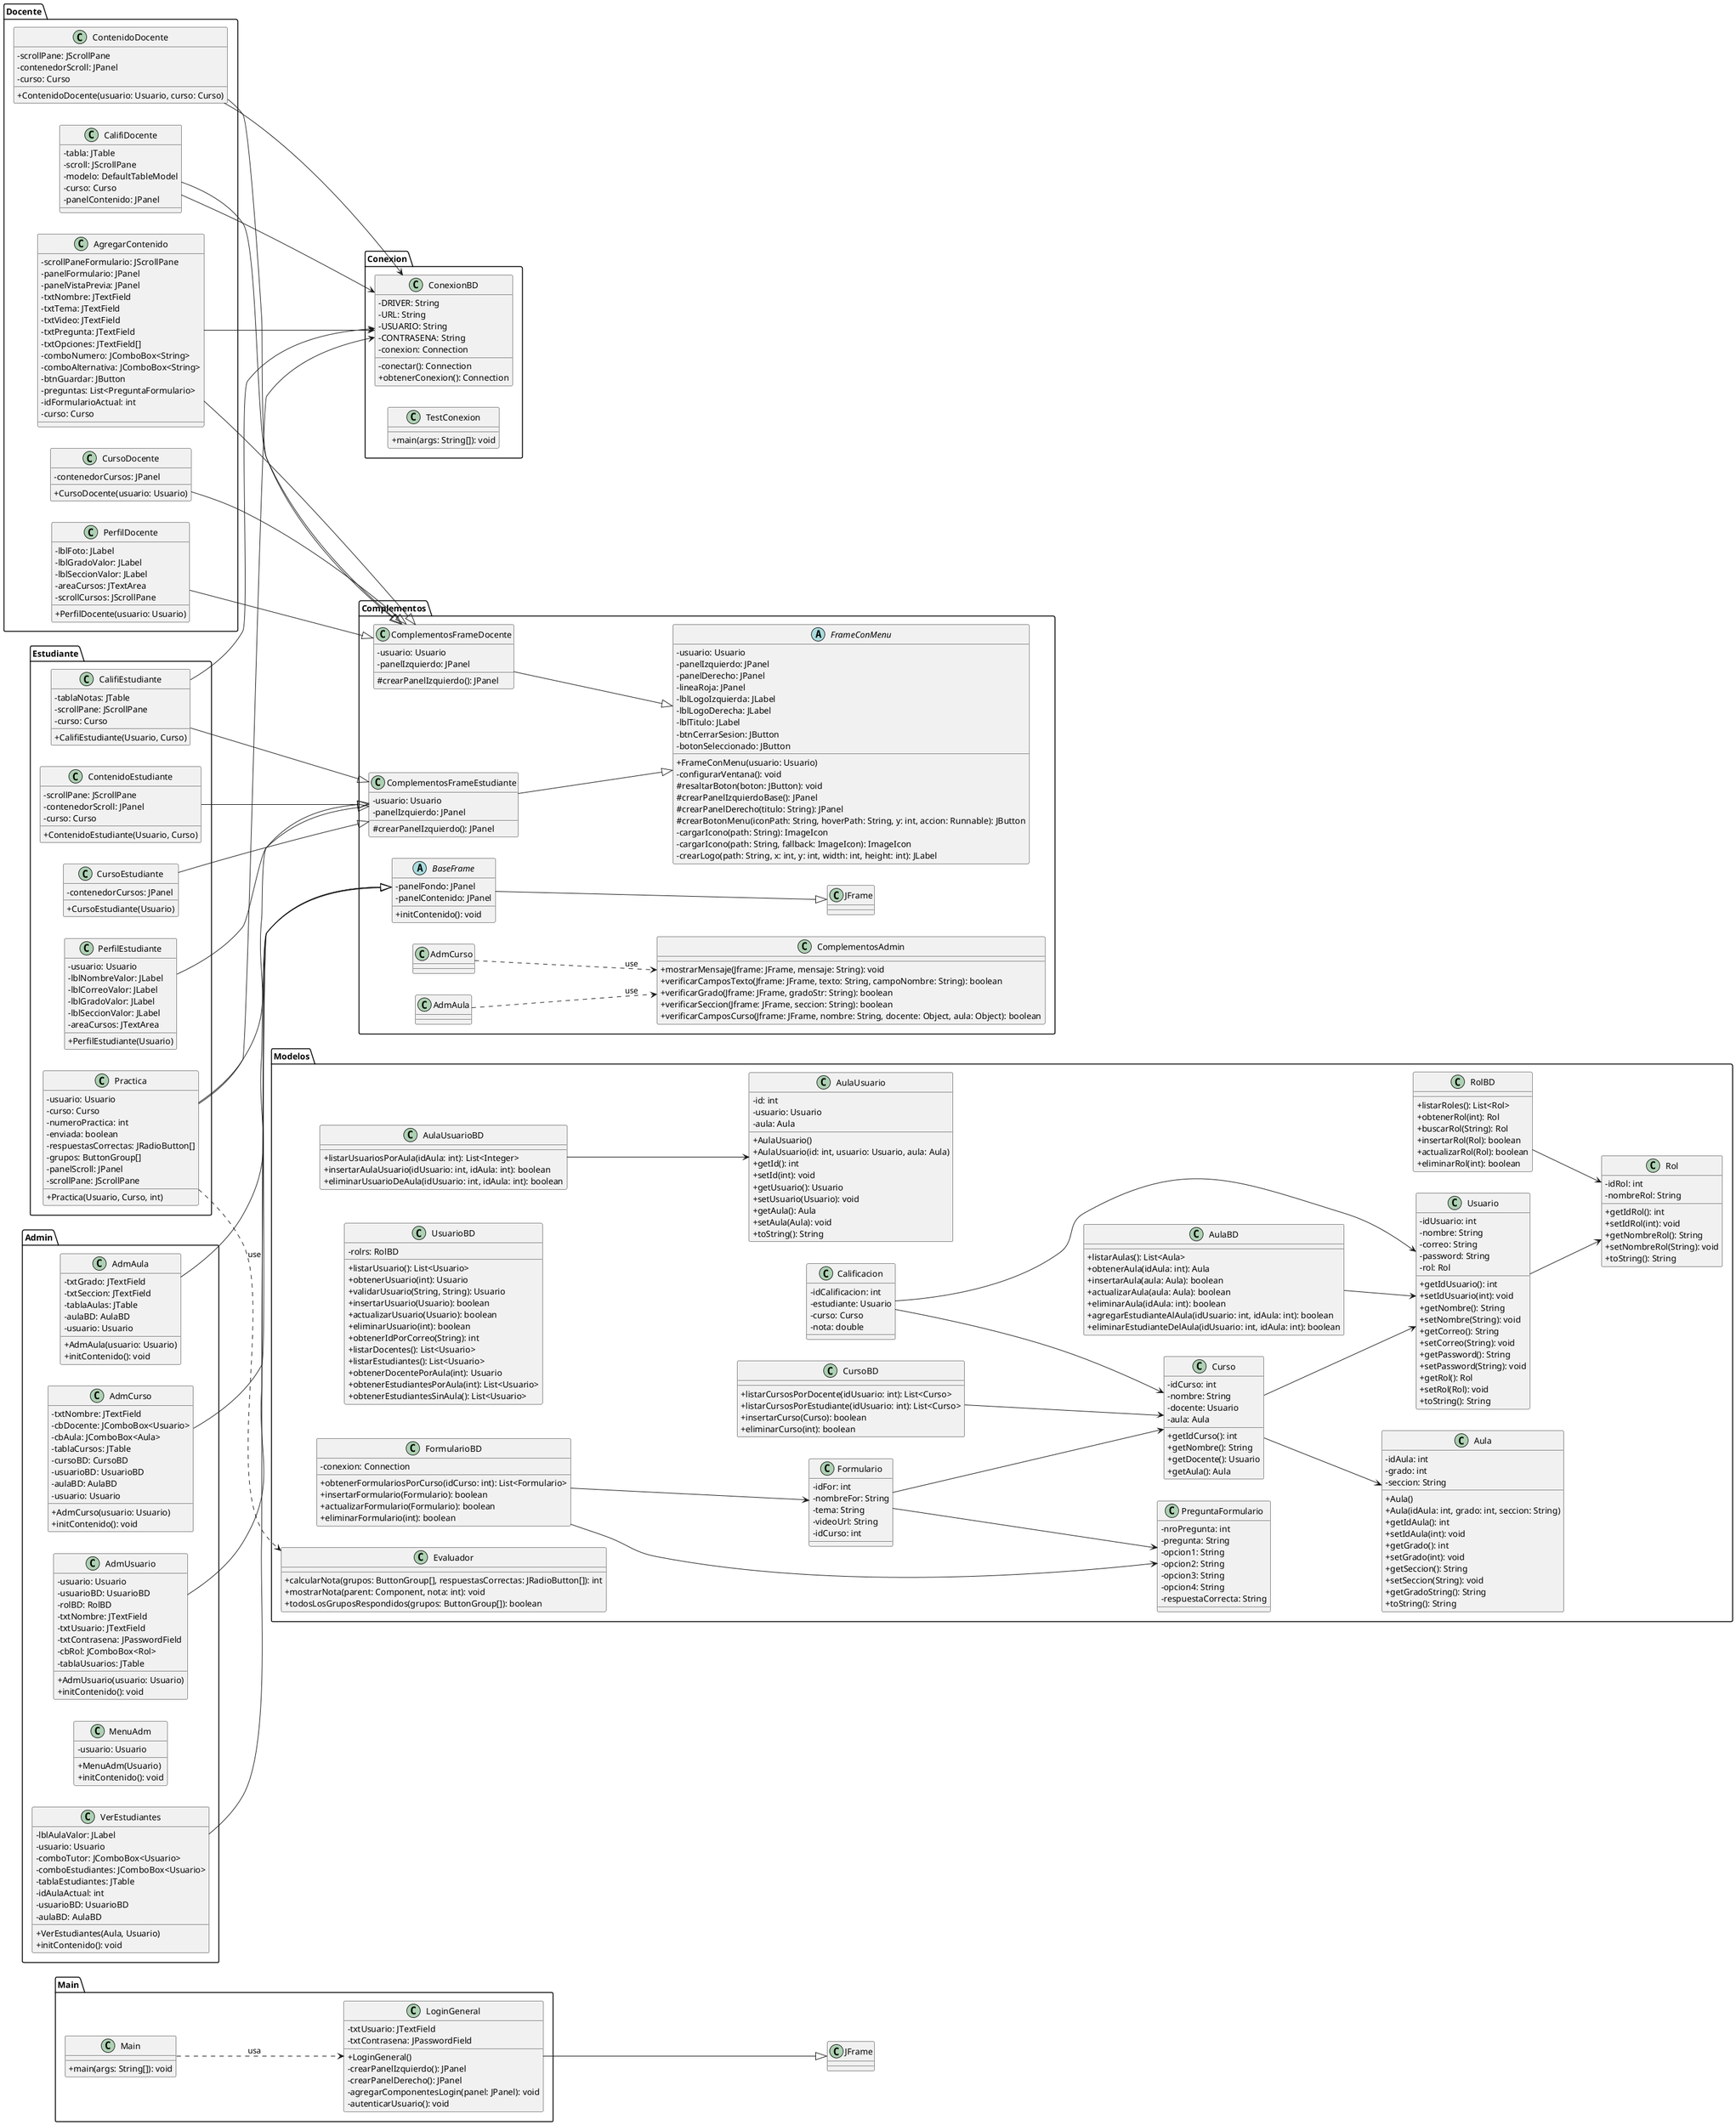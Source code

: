 @startuml
skinparam classAttributeIconSize 0
left to right direction 
' -------------------- Main --------------------
package Main {
    class LoginGeneral {
        - txtUsuario: JTextField
        - txtContrasena: JPasswordField
        + LoginGeneral()
        - crearPanelIzquierdo(): JPanel
        - crearPanelDerecho(): JPanel
        - agregarComponentesLogin(panel: JPanel): void
        - autenticarUsuario(): void
    }

    class Main {
        + main(args: String[]): void
    }
    Main.Main ..> Main.LoginGeneral : usa
}

' -------------------- Conexion --------------------
package Conexion {
    class ConexionBD {
        - DRIVER: String
        - URL: String
        - USUARIO: String
        - CONTRASENA: String
        - conexion: Connection
        - conectar(): Connection
        + obtenerConexion(): Connection
    }

    class TestConexion {
        + main(args: String[]): void
    }
}

' -------------------- Complementos --------------------
package Complementos {
    abstract class BaseFrame {
        - panelFondo: JPanel
        - panelContenido: JPanel
        + initContenido(): void
    }

    class ComplementosFrameDocente {
        - usuario: Usuario
        - panelIzquierdo: JPanel
        # crearPanelIzquierdo(): JPanel
    }

    class ComplementosFrameEstudiante {
        - usuario: Usuario
        - panelIzquierdo: JPanel
        # crearPanelIzquierdo(): JPanel
    }
    abstract class FrameConMenu {
        - usuario: Usuario
        - panelIzquierdo: JPanel
        - panelDerecho: JPanel
        - lineaRoja: JPanel
        - lblLogoIzquierda: JLabel
        - lblLogoDerecha: JLabel
        - lblTitulo: JLabel
        - btnCerrarSesion: JButton
        - botonSeleccionado: JButton

        + FrameConMenu(usuario: Usuario)
        - configurarVentana(): void
        # resaltarBoton(boton: JButton): void
        # crearPanelIzquierdoBase(): JPanel
        # crearPanelDerecho(titulo: String): JPanel
        # crearBotonMenu(iconPath: String, hoverPath: String, y: int, accion: Runnable): JButton
        - cargarIcono(path: String): ImageIcon
        - cargarIcono(path: String, fallback: ImageIcon): ImageIcon
        - crearLogo(path: String, x: int, y: int, width: int, height: int): JLabel      
    }
    class ComplementosAdmin {
        + mostrarMensaje(Jframe: JFrame, mensaje: String): void
        + verificarCamposTexto(Jframe: JFrame, texto: String, campoNombre: String): boolean
        + verificarGrado(Jframe: JFrame, gradoStr: String): boolean
        + verificarSeccion(Jframe: JFrame, seccion: String): boolean
        + verificarCamposCurso(Jframe: JFrame, nombre: String, docente: Object, aula: Object): boolean
    }


        AdmAula ..> ComplementosAdmin : «use»
        AdmCurso ..> ComplementosAdmin : «use»
        ComplementosFrameDocente --|> FrameConMenu
        ComplementosFrameEstudiante --|> FrameConMenu
        BaseFrame --|> JFrame
        
    
}

' -------------------- Admin --------------------
package Admin {
    class AdmAula {
        - txtGrado: JTextField
        - txtSeccion: JTextField
        - tablaAulas: JTable
        - aulaBD: AulaBD
        - usuario: Usuario
        + AdmAula(usuario: Usuario)
        + initContenido(): void
    }

    class AdmCurso {
        - txtNombre: JTextField
        - cbDocente: JComboBox<Usuario>
        - cbAula: JComboBox<Aula>
        - tablaCursos: JTable
        - cursoBD: CursoBD
        - usuarioBD: UsuarioBD
        - aulaBD: AulaBD
        - usuario: Usuario
        + AdmCurso(usuario: Usuario)
        + initContenido(): void
    }

    class AdmUsuario {
        - usuario: Usuario
        - usuarioBD: UsuarioBD
        - rolBD: RolBD
        - txtNombre: JTextField
        - txtUsuario: JTextField
        - txtContrasena: JPasswordField
        - cbRol: JComboBox<Rol>
        - tablaUsuarios: JTable
        + AdmUsuario(usuario: Usuario)
        + initContenido(): void
    }

    class MenuAdm {
        - usuario: Usuario
        + MenuAdm(Usuario)
        + initContenido(): void
    }

    class VerEstudiantes {
        - lblAulaValor: JLabel
        - usuario: Usuario
        - comboTutor: JComboBox<Usuario>
        - comboEstudiantes: JComboBox<Usuario>
        - tablaEstudiantes: JTable
        - idAulaActual: int
        - usuarioBD: UsuarioBD
        - aulaBD: AulaBD
        + VerEstudiantes(Aula, Usuario)
        + initContenido(): void
    }
    AdmAula --|> BaseFrame
    AdmCurso --|> BaseFrame
    AdmUsuario --|> BaseFrame
    VerEstudiantes --|> BaseFrame

}

' -------------------- Modelos --------------------
package Modelos {
    class Aula {
        - idAula: int
        - grado: int
        - seccion: String
        + Aula()
        + Aula(idAula: int, grado: int, seccion: String)
        + getIdAula(): int
        + setIdAula(int): void
        + getGrado(): int
        + setGrado(int): void
        + getSeccion(): String
        + setSeccion(String): void
        + getGradoString(): String
        + toString(): String
    }

    class AulaBD {
        + listarAulas(): List<Aula>
        + obtenerAula(idAula: int): Aula
        + insertarAula(aula: Aula): boolean
        + actualizarAula(aula: Aula): boolean
        + eliminarAula(idAula: int): boolean
        + agregarEstudianteAlAula(idUsuario: int, idAula: int): boolean
        + eliminarEstudianteDelAula(idUsuario: int, idAula: int): boolean
    }

    class AulaUsuario {
        - id: int
        - usuario: Usuario
        - aula: Aula
        + AulaUsuario()
        + AulaUsuario(id: int, usuario: Usuario, aula: Aula)
        + getId(): int
        + setId(int): void
        + getUsuario(): Usuario
        + setUsuario(Usuario): void
        + getAula(): Aula
        + setAula(Aula): void
        + toString(): String
    }

    class AulaUsuarioBD {
        + listarUsuariosPorAula(idAula: int): List<Integer>
        + insertarAulaUsuario(idUsuario: int, idAula: int): boolean
        + eliminarUsuarioDeAula(idUsuario: int, idAula: int): boolean
    }

    class Usuario {
        - idUsuario: int
        - nombre: String
        - correo: String
        - password: String
        - rol: Rol
        + getIdUsuario(): int
        + setIdUsuario(int): void
        + getNombre(): String
        + setNombre(String): void
        + getCorreo(): String
        + setCorreo(String): void
        + getPassword(): String
        + setPassword(String): void
        + getRol(): Rol
        + setRol(Rol): void
        + toString(): String
    }

    class UsuarioBD {
        - rolrs: RolBD
        + listarUsuario(): List<Usuario>
        + obtenerUsuario(int): Usuario
        + validarUsuario(String, String): Usuario
        + insertarUsuario(Usuario): boolean
        + actualizarUsuario(Usuario): boolean
        + eliminarUsuario(int): boolean
        + obtenerIdPorCorreo(String): int
        + listarDocentes(): List<Usuario>
        + listarEstudiantes(): List<Usuario>
        + obtenerDocentePorAula(int): Usuario
        + obtenerEstudiantesPorAula(int): List<Usuario>
        + obtenerEstudiantesSinAula(): List<Usuario>
    }

    class Rol {
        - idRol: int
        - nombreRol: String
        + getIdRol(): int
        + setIdRol(int): void
        + getNombreRol(): String
        + setNombreRol(String): void
        + toString(): String
    }

    class RolBD {
        + listarRoles(): List<Rol>
        + obtenerRol(int): Rol
        + buscarRol(String): Rol
        + insertarRol(Rol): boolean
        + actualizarRol(Rol): boolean
        + eliminarRol(int): boolean
    }

    class Curso {
        - idCurso: int
        - nombre: String
        - docente: Usuario
        - aula: Aula
        + getIdCurso(): int
        + getNombre(): String
        + getDocente(): Usuario
        + getAula(): Aula
    }

    class CursoBD {
        + listarCursosPorDocente(idUsuario: int): List<Curso>
        + listarCursosPorEstudiante(idUsuario: int): List<Curso>
        + insertarCurso(Curso): boolean
        + eliminarCurso(int): boolean
    }

    class Formulario {
        - idFor: int
        - nombreFor: String
        - tema: String
        - videoUrl: String
        - idCurso: int
    }

    class FormularioBD {
        - conexion: Connection
        + obtenerFormulariosPorCurso(idCurso: int): List<Formulario>
        + insertarFormulario(Formulario): boolean
        + actualizarFormulario(Formulario): boolean
        + eliminarFormulario(int): boolean
    }

    class PreguntaFormulario {
        - nroPregunta: int
        - pregunta: String
        - opcion1: String
        - opcion2: String
        - opcion3: String
        - opcion4: String
        - respuestaCorrecta: String
    }

    class Calificacion {
        - idCalificacion: int
        - estudiante: Usuario
        - curso: Curso
        - nota: double
    }

    class Evaluador {
        + calcularNota(grupos: ButtonGroup[], respuestasCorrectas: JRadioButton[]): int
        + mostrarNota(parent: Component, nota: int): void
        + todosLosGruposRespondidos(grupos: ButtonGroup[]): boolean
    }
}



' -------------------- Docente --------------------
package Docente {
    class PerfilDocente {
        - lblFoto: JLabel
        - lblGradoValor: JLabel
        - lblSeccionValor: JLabel
        - areaCursos: JTextArea
        - scrollCursos: JScrollPane
        + PerfilDocente(usuario: Usuario)
    }

    class CursoDocente {
        - contenedorCursos: JPanel
        + CursoDocente(usuario: Usuario)
    }

    class ContenidoDocente {
        - scrollPane: JScrollPane
        - contenedorScroll: JPanel
        - curso: Curso
        + ContenidoDocente(usuario: Usuario, curso: Curso)
    }

    class CalifiDocente {
        - tabla: JTable
        - scroll: JScrollPane
        - modelo: DefaultTableModel
        - curso: Curso
        - panelContenido: JPanel
    }

    class AgregarContenido {
        - scrollPaneFormulario: JScrollPane
        - panelFormulario: JPanel
        - panelVistaPrevia: JPanel
        - txtNombre: JTextField
        - txtTema: JTextField
        - txtVideo: JTextField
        - txtPregunta: JTextField
        - txtOpciones: JTextField[]
        - comboNumero: JComboBox<String>
        - comboAlternativa: JComboBox<String>
        - btnGuardar: JButton
        - preguntas: List<PreguntaFormulario>
        - idFormularioActual: int
        - curso: Curso
    }
      PerfilDocente --|> ComplementosFrameDocente
      CursoDocente --|> ComplementosFrameDocente
      ContenidoDocente --|> ComplementosFrameDocente
      CalifiDocente --|> ComplementosFrameDocente
      AgregarContenido --|> ComplementosFrameDocente

}

' -------------------- Estudiante --------------------
package Estudiante {
    class PerfilEstudiante {
        - usuario: Usuario
        - lblNombreValor: JLabel
        - lblCorreoValor: JLabel
        - lblGradoValor: JLabel
        - lblSeccionValor: JLabel
        - areaCursos: JTextArea
        + PerfilEstudiante(Usuario)
    }

    class CursoEstudiante {
        - contenedorCursos: JPanel
        + CursoEstudiante(Usuario)
    }

    class ContenidoEstudiante {
        - scrollPane: JScrollPane
        - contenedorScroll: JPanel
        - curso: Curso
        + ContenidoEstudiante(Usuario, Curso)
    }

    class Practica {
        - usuario: Usuario
        - curso: Curso
        - numeroPractica: int
        - enviada: boolean
        - respuestasCorrectas: JRadioButton[]
        - grupos: ButtonGroup[]
        - panelScroll: JPanel
        - scrollPane: JScrollPane
        + Practica(Usuario, Curso, int)
    }

    class CalifiEstudiante {
        - tablaNotas: JTable
        - scrollPane: JScrollPane
        - curso: Curso
        + CalifiEstudiante(Usuario, Curso)
    }

  PerfilEstudiante --|> ComplementosFrameEstudiante
  CursoEstudiante --|> ComplementosFrameEstudiante
  ContenidoEstudiante --|> ComplementosFrameEstudiante
  Practica --|> ComplementosFrameEstudiante
  CalifiEstudiante --|> ComplementosFrameEstudiante
Estudiante.Practica ..> Modelos.Evaluador : use

}

class JFrame

' -------------------- Relaciones -------------------
Usuario --> Rol
Curso --> Usuario
Curso --> Aula
Formulario --> Curso
Formulario --> PreguntaFormulario
CursoBD --> Curso
FormularioBD --> Formulario
FormularioBD --> PreguntaFormulario
Calificacion --> Usuario
Calificacion --> Curso
AulaUsuarioBD --> AulaUsuario
AulaBD --> Usuario
RolBD --> Rol



LoginGeneral --|> JFrame
ContenidoDocente --> ConexionBD
AgregarContenido --> ConexionBD
CalifiDocente --> ConexionBD
Practica --> ConexionBD
CalifiEstudiante --> ConexionBD


show members
show methods
show attributes
@enduml
